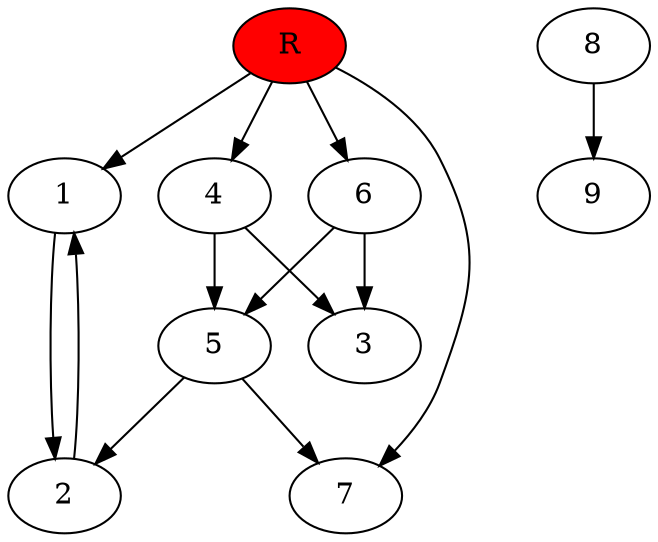 digraph prb37520 {
	1
	2
	3
	4
	5
	6
	7
	8
	R [fillcolor="#ff0000" style=filled]
	1 -> 2
	2 -> 1
	4 -> 3
	4 -> 5
	5 -> 2
	5 -> 7
	6 -> 3
	6 -> 5
	8 -> 9
	R -> 1
	R -> 4
	R -> 6
	R -> 7
}
